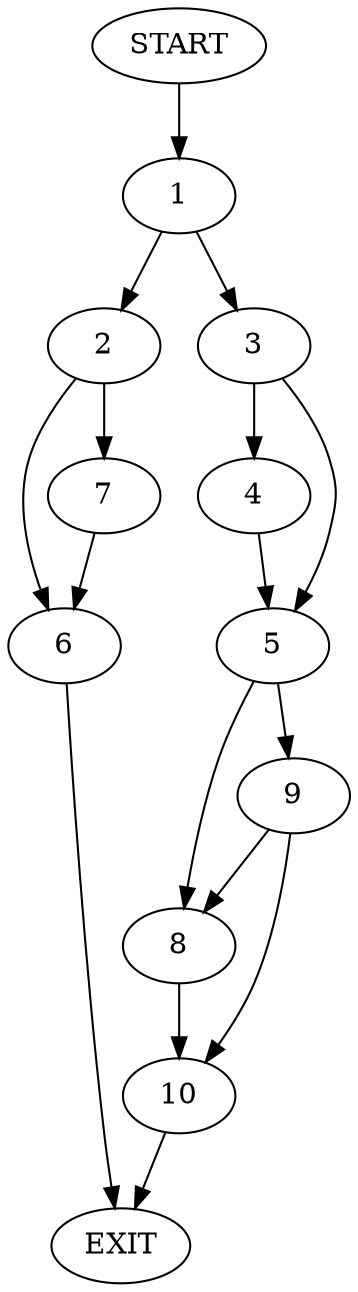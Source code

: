 digraph {
0 [label="START"]
11 [label="EXIT"]
0 -> 1
1 -> 2
1 -> 3
3 -> 4
3 -> 5
2 -> 6
2 -> 7
7 -> 6
6 -> 11
5 -> 8
5 -> 9
4 -> 5
9 -> 8
9 -> 10
8 -> 10
10 -> 11
}
